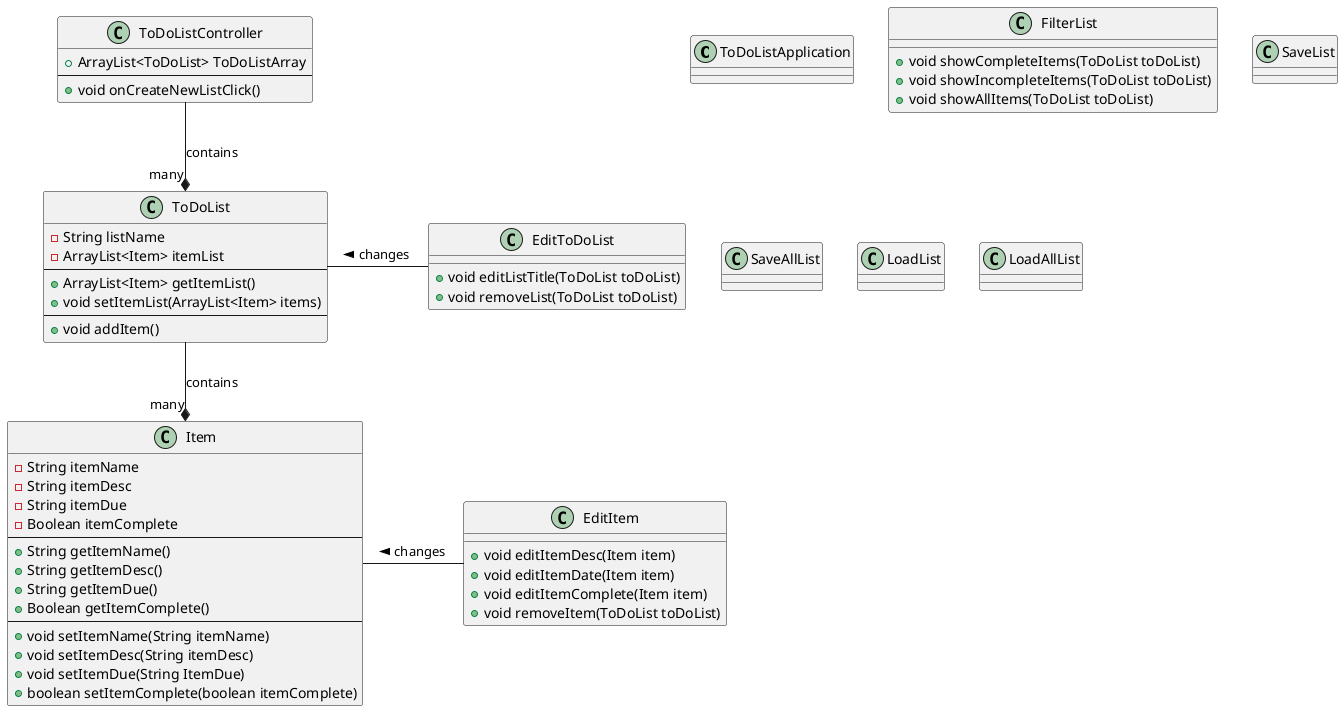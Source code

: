 @startuml
class ToDoListApplication{
}

class ToDoListController{
    +ArrayList<ToDoList> ToDoListArray
    --
    +void onCreateNewListClick()
}

ToDoListController --* ToDoList : contains "many"

class ToDoList{
    -String listName
    -ArrayList<Item> itemList
    --
    +ArrayList<Item> getItemList()
    +void setItemList(ArrayList<Item> items)
    --
    +void addItem()
}
ToDoList - EditToDoList : changes <
class EditToDoList{
    +void editListTitle(ToDoList toDoList)
    +void removeList(ToDoList toDoList)
}

ToDoList --* Item : contains "many"

class Item{
    -String itemName
    -String itemDesc
    -String itemDue
    -Boolean itemComplete
    --
    +String getItemName()
    +String getItemDesc()
    +String getItemDue()
    +Boolean getItemComplete()
    --
    +void setItemName(String itemName)
    +void setItemDesc(String itemDesc)
    +void setItemDue(String ItemDue)
    +boolean setItemComplete(boolean itemComplete)
}
Item - EditItem : changes <
class EditItem{
    +void editItemDesc(Item item)
    +void editItemDate(Item item)
    +void editItemComplete(Item item)
    +void removeItem(ToDoList toDoList)
}


class FilterList{
    +void showCompleteItems(ToDoList toDoList)
    +void showIncompleteItems(ToDoList toDoList)
    +void showAllItems(ToDoList toDoList)
}

class SaveList{}

class SaveAllList{}

class LoadList{}

class LoadAllList{}

@enduml